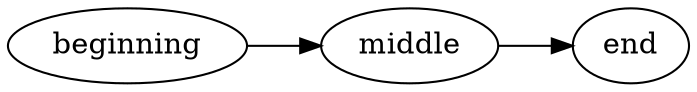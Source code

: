 digraph {
  rankdir=LR;
  b -> m;
  m -> e;

  b [label="beginning"];
  m [label="middle"];
  e [label="end"];
}